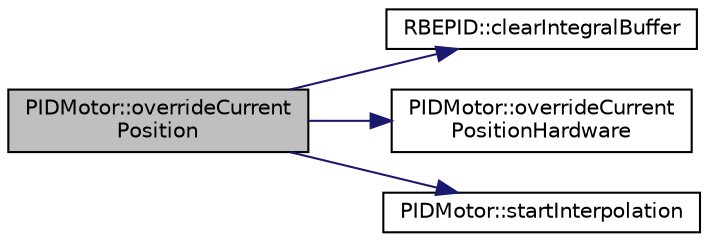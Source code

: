 digraph "PIDMotor::overrideCurrentPosition"
{
  edge [fontname="Helvetica",fontsize="10",labelfontname="Helvetica",labelfontsize="10"];
  node [fontname="Helvetica",fontsize="10",shape=record];
  rankdir="LR";
  Node46 [label="PIDMotor::overrideCurrent\lPosition",height=0.2,width=0.4,color="black", fillcolor="grey75", style="filled", fontcolor="black"];
  Node46 -> Node47 [color="midnightblue",fontsize="10",style="solid",fontname="Helvetica"];
  Node47 [label="RBEPID::clearIntegralBuffer",height=0.2,width=0.4,color="black", fillcolor="white", style="filled",URL="$classRBEPID.html#adc6954f2aaa12295fc58ca1dcfca3dc1"];
  Node46 -> Node48 [color="midnightblue",fontsize="10",style="solid",fontname="Helvetica"];
  Node48 [label="PIDMotor::overrideCurrent\lPositionHardware",height=0.2,width=0.4,color="black", fillcolor="white", style="filled",URL="$classPIDMotor.html#a6a1452c87f6abd3729ec12824a74abca"];
  Node46 -> Node49 [color="midnightblue",fontsize="10",style="solid",fontname="Helvetica"];
  Node49 [label="PIDMotor::startInterpolation",height=0.2,width=0.4,color="black", fillcolor="white", style="filled",URL="$classPIDMotor.html#a0aba3994cd6722646cce3f62a5cc056b"];
}
